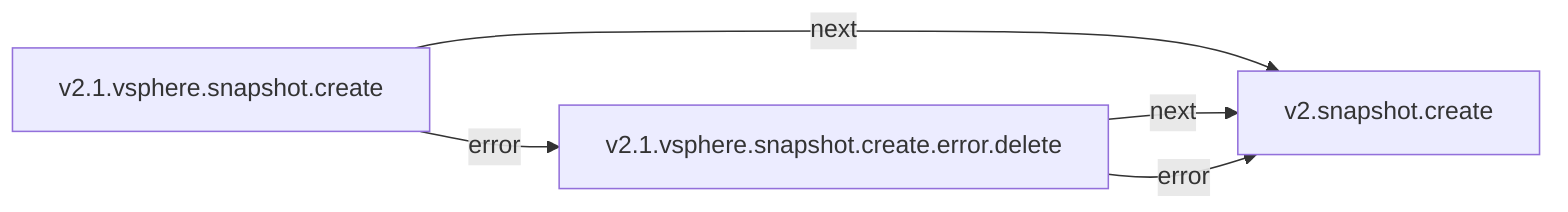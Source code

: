graph LR
  v2.1.vsphere.snapshot.create -->|next| v2.snapshot.create
  v2.1.vsphere.snapshot.create -->|error| v2.1.vsphere.snapshot.create.error.delete
  v2.1.vsphere.snapshot.create.error.delete -->|next| v2.snapshot.create
  v2.1.vsphere.snapshot.create.error.delete -->|error| v2.snapshot.create